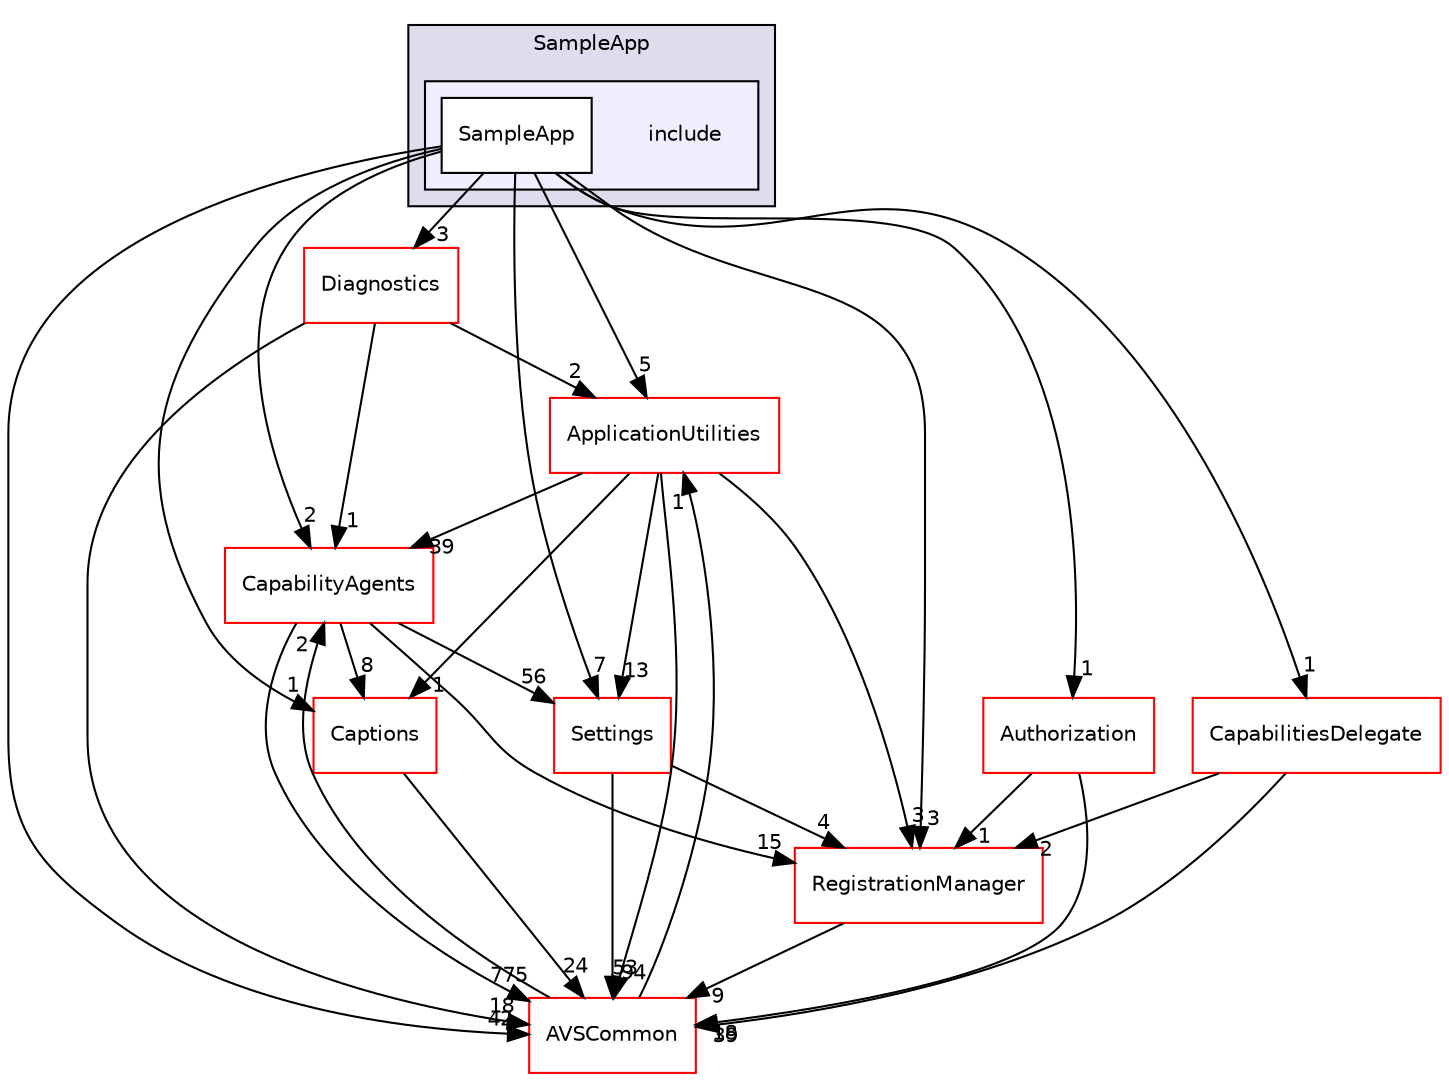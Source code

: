 digraph "/home/ANT.AMAZON.COM/womw/workplace/1.19_release/doxy/avs-device-sdk/SampleApp/include" {
  compound=true
  node [ fontsize="10", fontname="Helvetica"];
  edge [ labelfontsize="10", labelfontname="Helvetica"];
  subgraph clusterdir_69fa8d0f4fee2820ffc8601fbf428b42 {
    graph [ bgcolor="#ddddee", pencolor="black", label="SampleApp" fontname="Helvetica", fontsize="10", URL="dir_69fa8d0f4fee2820ffc8601fbf428b42.html"]
  subgraph clusterdir_db613c36c14f3946188c6043fb421073 {
    graph [ bgcolor="#eeeeff", pencolor="black", label="" URL="dir_db613c36c14f3946188c6043fb421073.html"];
    dir_db613c36c14f3946188c6043fb421073 [shape=plaintext label="include"];
    dir_830f5381c57e8a6474fdf7a7193759cc [shape=box label="SampleApp" color="black" fillcolor="white" style="filled" URL="dir_830f5381c57e8a6474fdf7a7193759cc.html"];
  }
  }
  dir_748b5abbb33df61eda67007924a1a0cb [shape=box label="ApplicationUtilities" fillcolor="white" style="filled" color="red" URL="dir_748b5abbb33df61eda67007924a1a0cb.html"];
  dir_335e938d2c12c5a13717c0a8a9316e75 [shape=box label="Diagnostics" fillcolor="white" style="filled" color="red" URL="dir_335e938d2c12c5a13717c0a8a9316e75.html"];
  dir_7cf910bd1d7603f12ef47ff650cec893 [shape=box label="CapabilityAgents" fillcolor="white" style="filled" color="red" URL="dir_7cf910bd1d7603f12ef47ff650cec893.html"];
  dir_de0e77330fd0ab33359e90b501923c8e [shape=box label="Captions" fillcolor="white" style="filled" color="red" URL="dir_de0e77330fd0ab33359e90b501923c8e.html"];
  dir_cb95416188067ed3b93365313f46b1cf [shape=box label="Authorization" fillcolor="white" style="filled" color="red" URL="dir_cb95416188067ed3b93365313f46b1cf.html"];
  dir_8ae0dd75af039a94f4269584fb8eef13 [shape=box label="Settings" fillcolor="white" style="filled" color="red" URL="dir_8ae0dd75af039a94f4269584fb8eef13.html"];
  dir_13e65effb2bde530b17b3d5eefcd0266 [shape=box label="AVSCommon" fillcolor="white" style="filled" color="red" URL="dir_13e65effb2bde530b17b3d5eefcd0266.html"];
  dir_b14333b5607b47fe7356eaa790107bd3 [shape=box label="RegistrationManager" fillcolor="white" style="filled" color="red" URL="dir_b14333b5607b47fe7356eaa790107bd3.html"];
  dir_924a657fe36215a0159270de1b610651 [shape=box label="CapabilitiesDelegate" fillcolor="white" style="filled" color="red" URL="dir_924a657fe36215a0159270de1b610651.html"];
  dir_830f5381c57e8a6474fdf7a7193759cc->dir_748b5abbb33df61eda67007924a1a0cb [headlabel="5", labeldistance=1.5 headhref="dir_000373_000028.html"];
  dir_830f5381c57e8a6474fdf7a7193759cc->dir_335e938d2c12c5a13717c0a8a9316e75 [headlabel="3", labeldistance=1.5 headhref="dir_000373_000290.html"];
  dir_830f5381c57e8a6474fdf7a7193759cc->dir_7cf910bd1d7603f12ef47ff650cec893 [headlabel="2", labeldistance=1.5 headhref="dir_000373_000056.html"];
  dir_830f5381c57e8a6474fdf7a7193759cc->dir_de0e77330fd0ab33359e90b501923c8e [headlabel="1", labeldistance=1.5 headhref="dir_000373_000268.html"];
  dir_830f5381c57e8a6474fdf7a7193759cc->dir_cb95416188067ed3b93365313f46b1cf [headlabel="1", labeldistance=1.5 headhref="dir_000373_000367.html"];
  dir_830f5381c57e8a6474fdf7a7193759cc->dir_8ae0dd75af039a94f4269584fb8eef13 [headlabel="7", labeldistance=1.5 headhref="dir_000373_000375.html"];
  dir_830f5381c57e8a6474fdf7a7193759cc->dir_13e65effb2bde530b17b3d5eefcd0266 [headlabel="42", labeldistance=1.5 headhref="dir_000373_000017.html"];
  dir_830f5381c57e8a6474fdf7a7193759cc->dir_b14333b5607b47fe7356eaa790107bd3 [headlabel="3", labeldistance=1.5 headhref="dir_000373_000361.html"];
  dir_830f5381c57e8a6474fdf7a7193759cc->dir_924a657fe36215a0159270de1b610651 [headlabel="1", labeldistance=1.5 headhref="dir_000373_000009.html"];
  dir_748b5abbb33df61eda67007924a1a0cb->dir_7cf910bd1d7603f12ef47ff650cec893 [headlabel="39", labeldistance=1.5 headhref="dir_000028_000056.html"];
  dir_748b5abbb33df61eda67007924a1a0cb->dir_de0e77330fd0ab33359e90b501923c8e [headlabel="1", labeldistance=1.5 headhref="dir_000028_000268.html"];
  dir_748b5abbb33df61eda67007924a1a0cb->dir_8ae0dd75af039a94f4269584fb8eef13 [headlabel="13", labeldistance=1.5 headhref="dir_000028_000375.html"];
  dir_748b5abbb33df61eda67007924a1a0cb->dir_13e65effb2bde530b17b3d5eefcd0266 [headlabel="94", labeldistance=1.5 headhref="dir_000028_000017.html"];
  dir_748b5abbb33df61eda67007924a1a0cb->dir_b14333b5607b47fe7356eaa790107bd3 [headlabel="3", labeldistance=1.5 headhref="dir_000028_000361.html"];
  dir_335e938d2c12c5a13717c0a8a9316e75->dir_748b5abbb33df61eda67007924a1a0cb [headlabel="2", labeldistance=1.5 headhref="dir_000290_000028.html"];
  dir_335e938d2c12c5a13717c0a8a9316e75->dir_7cf910bd1d7603f12ef47ff650cec893 [headlabel="1", labeldistance=1.5 headhref="dir_000290_000056.html"];
  dir_335e938d2c12c5a13717c0a8a9316e75->dir_13e65effb2bde530b17b3d5eefcd0266 [headlabel="18", labeldistance=1.5 headhref="dir_000290_000017.html"];
  dir_7cf910bd1d7603f12ef47ff650cec893->dir_de0e77330fd0ab33359e90b501923c8e [headlabel="8", labeldistance=1.5 headhref="dir_000056_000268.html"];
  dir_7cf910bd1d7603f12ef47ff650cec893->dir_8ae0dd75af039a94f4269584fb8eef13 [headlabel="56", labeldistance=1.5 headhref="dir_000056_000375.html"];
  dir_7cf910bd1d7603f12ef47ff650cec893->dir_13e65effb2bde530b17b3d5eefcd0266 [headlabel="775", labeldistance=1.5 headhref="dir_000056_000017.html"];
  dir_7cf910bd1d7603f12ef47ff650cec893->dir_b14333b5607b47fe7356eaa790107bd3 [headlabel="15", labeldistance=1.5 headhref="dir_000056_000361.html"];
  dir_de0e77330fd0ab33359e90b501923c8e->dir_13e65effb2bde530b17b3d5eefcd0266 [headlabel="24", labeldistance=1.5 headhref="dir_000268_000017.html"];
  dir_cb95416188067ed3b93365313f46b1cf->dir_13e65effb2bde530b17b3d5eefcd0266 [headlabel="18", labeldistance=1.5 headhref="dir_000367_000017.html"];
  dir_cb95416188067ed3b93365313f46b1cf->dir_b14333b5607b47fe7356eaa790107bd3 [headlabel="1", labeldistance=1.5 headhref="dir_000367_000361.html"];
  dir_8ae0dd75af039a94f4269584fb8eef13->dir_13e65effb2bde530b17b3d5eefcd0266 [headlabel="53", labeldistance=1.5 headhref="dir_000375_000017.html"];
  dir_8ae0dd75af039a94f4269584fb8eef13->dir_b14333b5607b47fe7356eaa790107bd3 [headlabel="4", labeldistance=1.5 headhref="dir_000375_000361.html"];
  dir_13e65effb2bde530b17b3d5eefcd0266->dir_748b5abbb33df61eda67007924a1a0cb [headlabel="1", labeldistance=1.5 headhref="dir_000017_000028.html"];
  dir_13e65effb2bde530b17b3d5eefcd0266->dir_7cf910bd1d7603f12ef47ff650cec893 [headlabel="2", labeldistance=1.5 headhref="dir_000017_000056.html"];
  dir_b14333b5607b47fe7356eaa790107bd3->dir_13e65effb2bde530b17b3d5eefcd0266 [headlabel="9", labeldistance=1.5 headhref="dir_000361_000017.html"];
  dir_924a657fe36215a0159270de1b610651->dir_13e65effb2bde530b17b3d5eefcd0266 [headlabel="39", labeldistance=1.5 headhref="dir_000009_000017.html"];
  dir_924a657fe36215a0159270de1b610651->dir_b14333b5607b47fe7356eaa790107bd3 [headlabel="2", labeldistance=1.5 headhref="dir_000009_000361.html"];
}
